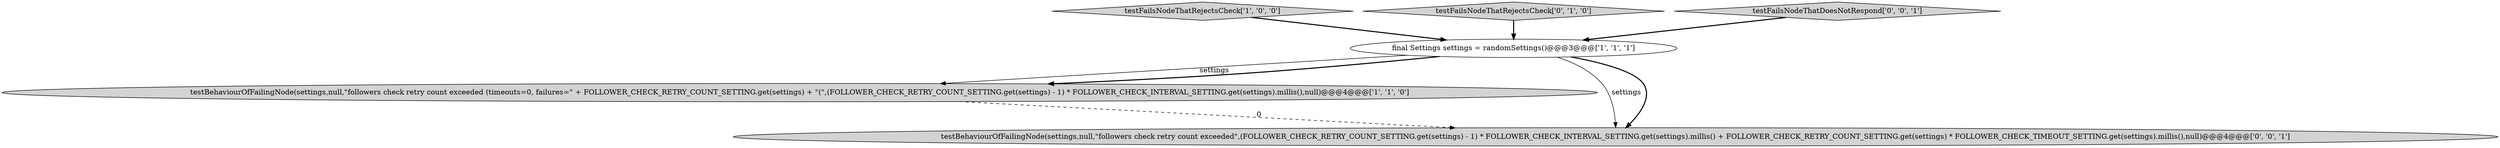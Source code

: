 digraph {
0 [style = filled, label = "testFailsNodeThatRejectsCheck['1', '0', '0']", fillcolor = lightgray, shape = diamond image = "AAA0AAABBB1BBB"];
3 [style = filled, label = "testFailsNodeThatRejectsCheck['0', '1', '0']", fillcolor = lightgray, shape = diamond image = "AAA0AAABBB2BBB"];
4 [style = filled, label = "testFailsNodeThatDoesNotRespond['0', '0', '1']", fillcolor = lightgray, shape = diamond image = "AAA0AAABBB3BBB"];
1 [style = filled, label = "testBehaviourOfFailingNode(settings,null,\"followers check retry count exceeded (timeouts=0, failures=\" + FOLLOWER_CHECK_RETRY_COUNT_SETTING.get(settings) + \"(\",(FOLLOWER_CHECK_RETRY_COUNT_SETTING.get(settings) - 1) * FOLLOWER_CHECK_INTERVAL_SETTING.get(settings).millis(),null)@@@4@@@['1', '1', '0']", fillcolor = lightgray, shape = ellipse image = "AAA0AAABBB1BBB"];
2 [style = filled, label = "final Settings settings = randomSettings()@@@3@@@['1', '1', '1']", fillcolor = white, shape = ellipse image = "AAA0AAABBB1BBB"];
5 [style = filled, label = "testBehaviourOfFailingNode(settings,null,\"followers check retry count exceeded\",(FOLLOWER_CHECK_RETRY_COUNT_SETTING.get(settings) - 1) * FOLLOWER_CHECK_INTERVAL_SETTING.get(settings).millis() + FOLLOWER_CHECK_RETRY_COUNT_SETTING.get(settings) * FOLLOWER_CHECK_TIMEOUT_SETTING.get(settings).millis(),null)@@@4@@@['0', '0', '1']", fillcolor = lightgray, shape = ellipse image = "AAA0AAABBB3BBB"];
2->5 [style = solid, label="settings"];
1->5 [style = dashed, label="0"];
0->2 [style = bold, label=""];
2->1 [style = solid, label="settings"];
2->1 [style = bold, label=""];
3->2 [style = bold, label=""];
4->2 [style = bold, label=""];
2->5 [style = bold, label=""];
}
